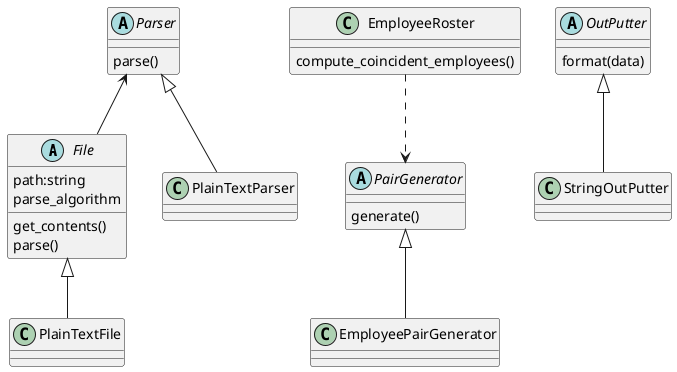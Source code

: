 @startuml

abstract class File{
 path:string
 parse_algorithm
 get_contents()
 parse()
}

abstract class Parser{
parse()
}

class EmployeeRoster{
compute_coincident_employees()
}

abstract class OutPutter{
format(data)
}

class StringOutPutter{}

class PlainTextFile
class PlainTextParser

abstract class PairGenerator{
generate()
}

class EmployeePairGenerator

Parser <-- File
File <|-- PlainTextFile
Parser <|-- PlainTextParser
OutPutter <|-- StringOutPutter
EmployeeRoster ..> PairGenerator
PairGenerator <|-- EmployeePairGenerator

@enduml